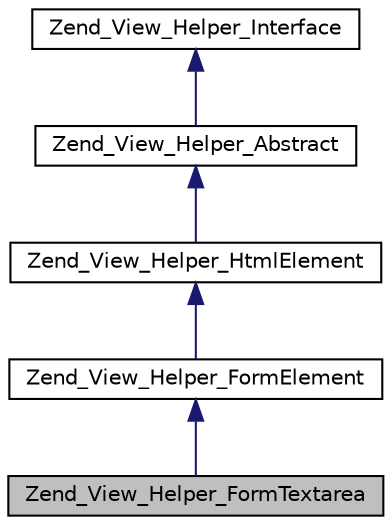 digraph G
{
  edge [fontname="Helvetica",fontsize="10",labelfontname="Helvetica",labelfontsize="10"];
  node [fontname="Helvetica",fontsize="10",shape=record];
  Node1 [label="Zend_View_Helper_FormTextarea",height=0.2,width=0.4,color="black", fillcolor="grey75", style="filled" fontcolor="black"];
  Node2 -> Node1 [dir="back",color="midnightblue",fontsize="10",style="solid",fontname="Helvetica"];
  Node2 [label="Zend_View_Helper_FormElement",height=0.2,width=0.4,color="black", fillcolor="white", style="filled",URL="$class_zend___view___helper___form_element.html"];
  Node3 -> Node2 [dir="back",color="midnightblue",fontsize="10",style="solid",fontname="Helvetica"];
  Node3 [label="Zend_View_Helper_HtmlElement",height=0.2,width=0.4,color="black", fillcolor="white", style="filled",URL="$class_zend___view___helper___html_element.html"];
  Node4 -> Node3 [dir="back",color="midnightblue",fontsize="10",style="solid",fontname="Helvetica"];
  Node4 [label="Zend_View_Helper_Abstract",height=0.2,width=0.4,color="black", fillcolor="white", style="filled",URL="$class_zend___view___helper___abstract.html"];
  Node5 -> Node4 [dir="back",color="midnightblue",fontsize="10",style="solid",fontname="Helvetica"];
  Node5 [label="Zend_View_Helper_Interface",height=0.2,width=0.4,color="black", fillcolor="white", style="filled",URL="$interface_zend___view___helper___interface.html"];
}
